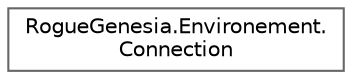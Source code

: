 digraph "Graphical Class Hierarchy"
{
 // LATEX_PDF_SIZE
  bgcolor="transparent";
  edge [fontname=Helvetica,fontsize=10,labelfontname=Helvetica,labelfontsize=10];
  node [fontname=Helvetica,fontsize=10,shape=box,height=0.2,width=0.4];
  rankdir="LR";
  Node0 [label="RogueGenesia.Environement.\lConnection",height=0.2,width=0.4,color="grey40", fillcolor="white", style="filled",URL="$struct_rogue_genesia_1_1_environement_1_1_connection.html",tooltip=" "];
}
